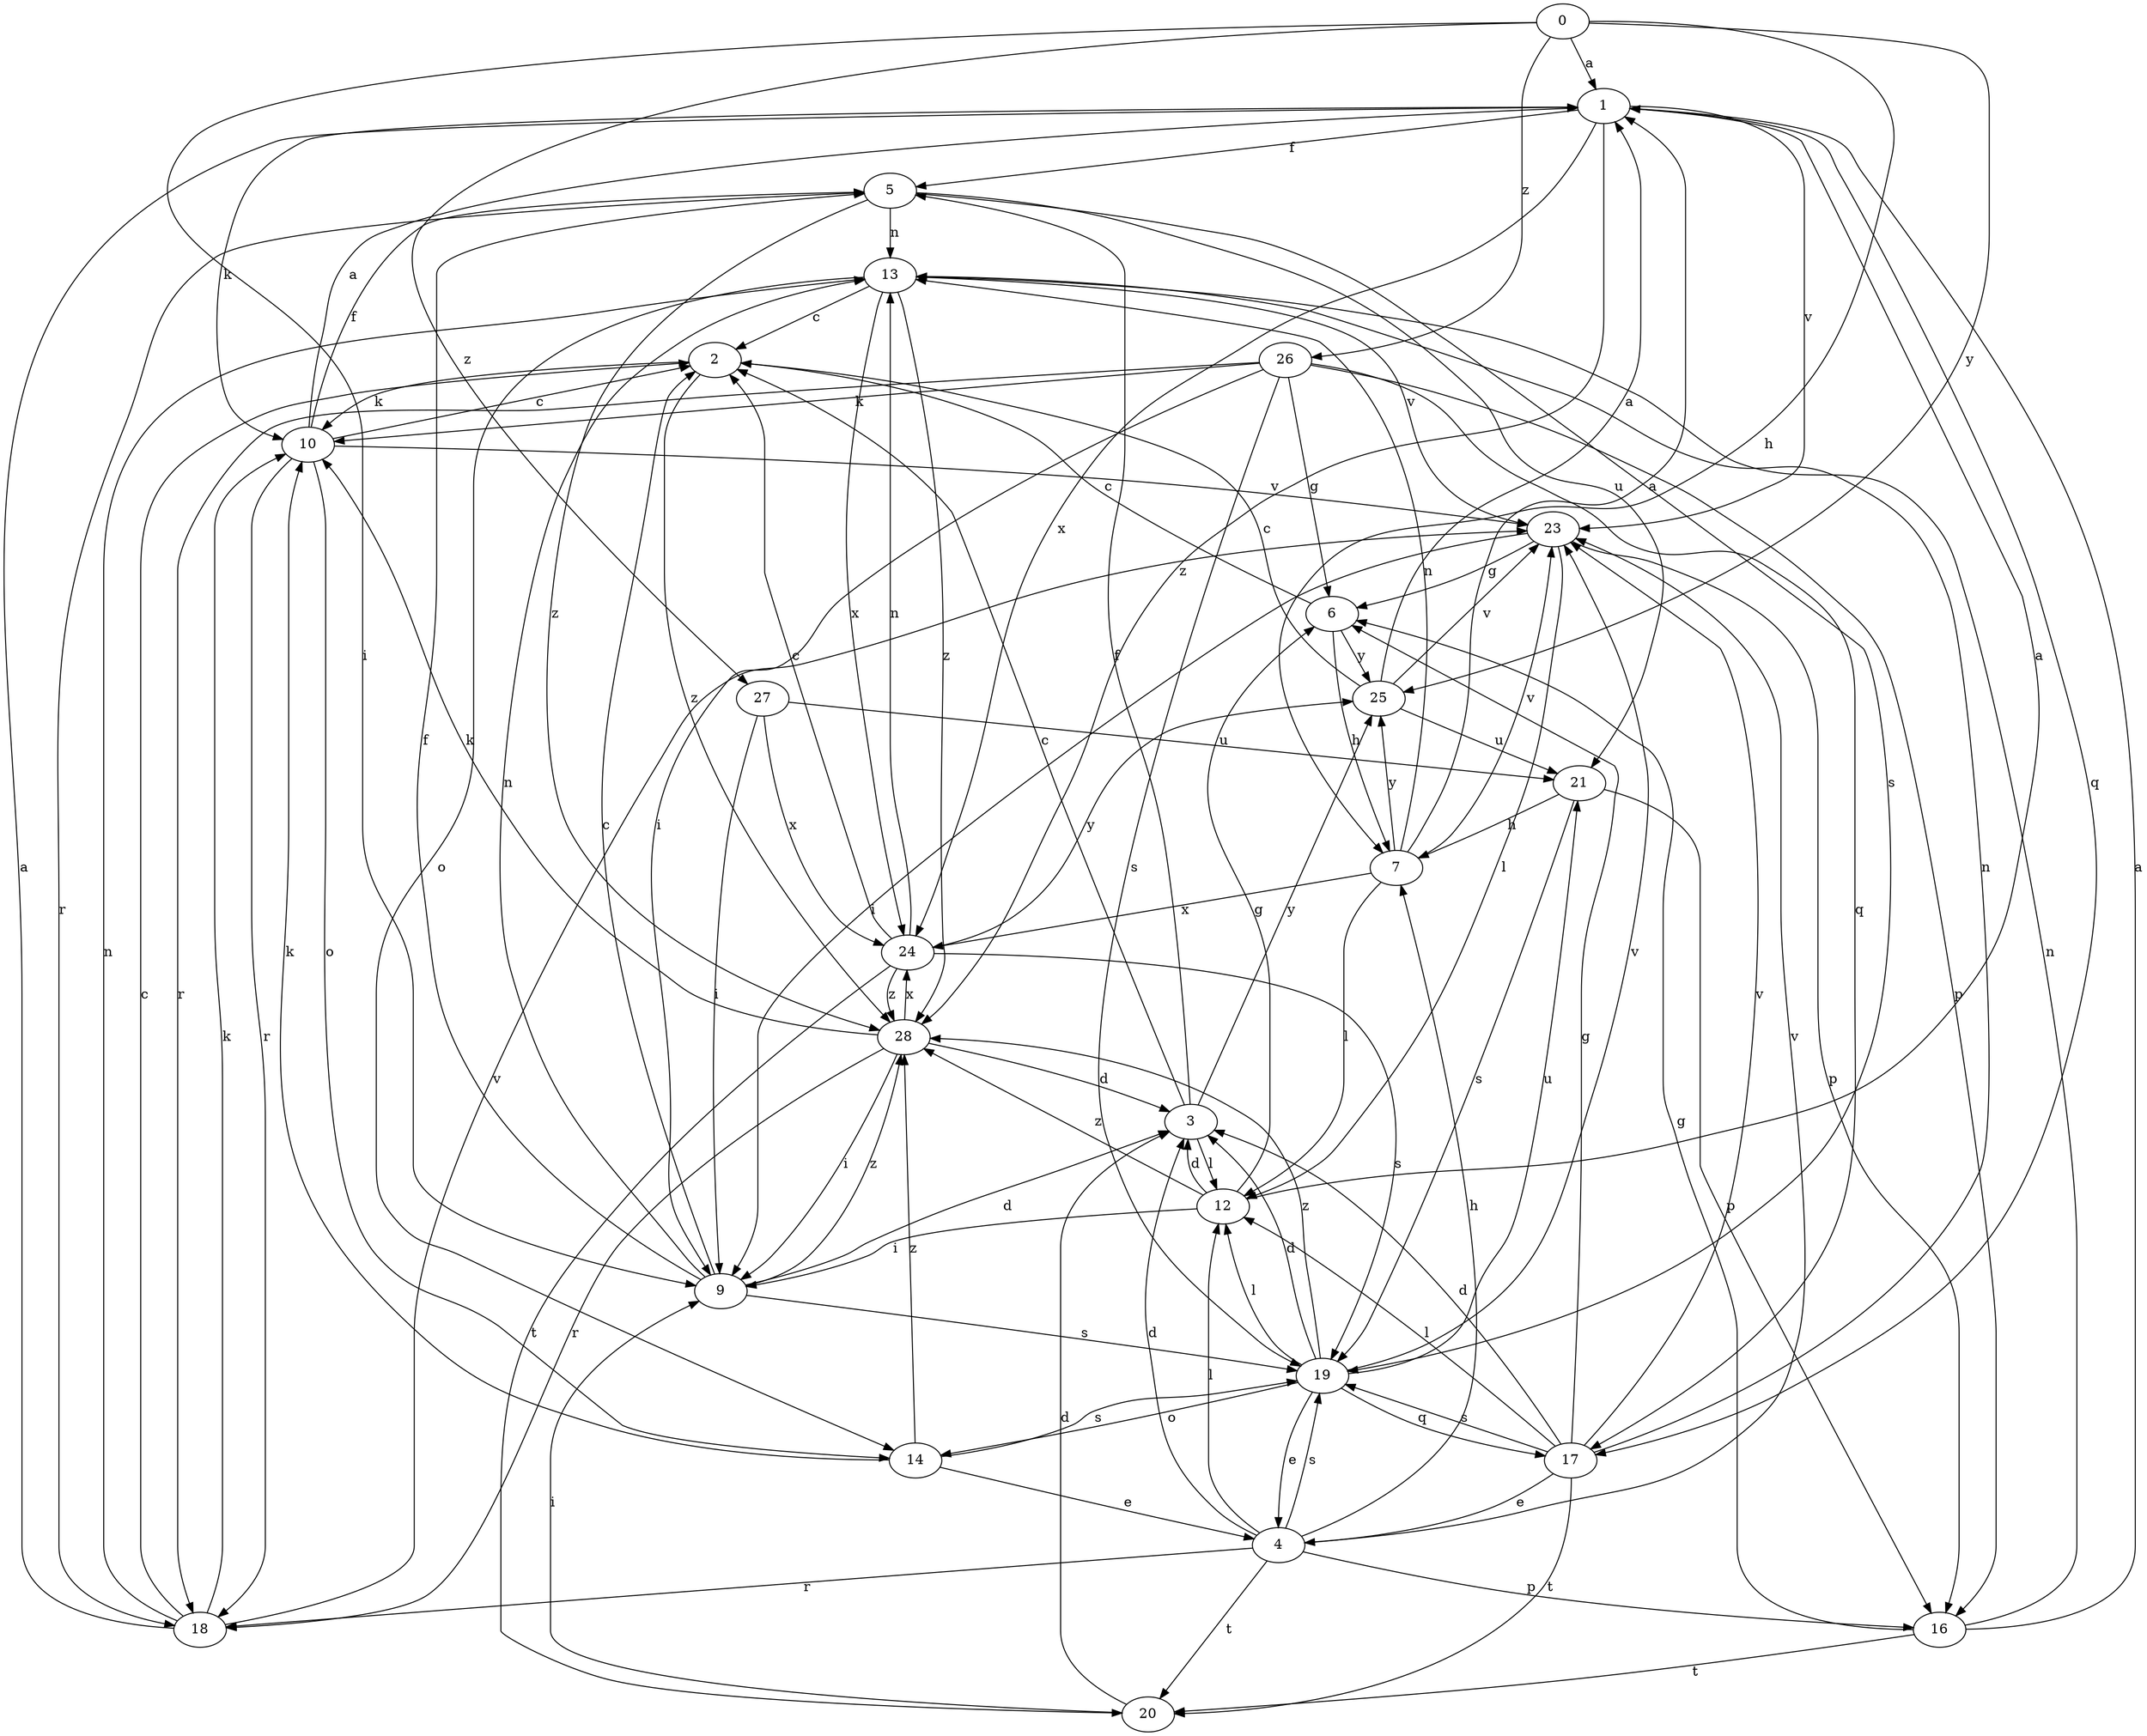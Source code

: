 strict digraph  {
0;
1;
2;
3;
4;
5;
6;
7;
9;
10;
12;
13;
14;
16;
17;
18;
19;
20;
21;
23;
24;
25;
26;
27;
28;
0 -> 1  [label=a];
0 -> 7  [label=h];
0 -> 9  [label=i];
0 -> 25  [label=y];
0 -> 26  [label=z];
0 -> 27  [label=z];
1 -> 5  [label=f];
1 -> 10  [label=k];
1 -> 17  [label=q];
1 -> 23  [label=v];
1 -> 24  [label=x];
1 -> 28  [label=z];
2 -> 10  [label=k];
2 -> 28  [label=z];
3 -> 2  [label=c];
3 -> 5  [label=f];
3 -> 12  [label=l];
3 -> 25  [label=y];
4 -> 3  [label=d];
4 -> 7  [label=h];
4 -> 12  [label=l];
4 -> 16  [label=p];
4 -> 18  [label=r];
4 -> 19  [label=s];
4 -> 20  [label=t];
4 -> 23  [label=v];
5 -> 13  [label=n];
5 -> 18  [label=r];
5 -> 19  [label=s];
5 -> 21  [label=u];
5 -> 28  [label=z];
6 -> 2  [label=c];
6 -> 7  [label=h];
6 -> 25  [label=y];
7 -> 1  [label=a];
7 -> 12  [label=l];
7 -> 13  [label=n];
7 -> 23  [label=v];
7 -> 24  [label=x];
7 -> 25  [label=y];
9 -> 2  [label=c];
9 -> 3  [label=d];
9 -> 5  [label=f];
9 -> 13  [label=n];
9 -> 19  [label=s];
9 -> 28  [label=z];
10 -> 1  [label=a];
10 -> 2  [label=c];
10 -> 5  [label=f];
10 -> 14  [label=o];
10 -> 18  [label=r];
10 -> 23  [label=v];
12 -> 1  [label=a];
12 -> 3  [label=d];
12 -> 6  [label=g];
12 -> 9  [label=i];
12 -> 28  [label=z];
13 -> 2  [label=c];
13 -> 14  [label=o];
13 -> 23  [label=v];
13 -> 24  [label=x];
13 -> 28  [label=z];
14 -> 4  [label=e];
14 -> 10  [label=k];
14 -> 19  [label=s];
14 -> 28  [label=z];
16 -> 1  [label=a];
16 -> 6  [label=g];
16 -> 13  [label=n];
16 -> 20  [label=t];
17 -> 3  [label=d];
17 -> 4  [label=e];
17 -> 6  [label=g];
17 -> 12  [label=l];
17 -> 13  [label=n];
17 -> 19  [label=s];
17 -> 20  [label=t];
17 -> 23  [label=v];
18 -> 1  [label=a];
18 -> 2  [label=c];
18 -> 10  [label=k];
18 -> 13  [label=n];
18 -> 23  [label=v];
19 -> 3  [label=d];
19 -> 4  [label=e];
19 -> 12  [label=l];
19 -> 14  [label=o];
19 -> 17  [label=q];
19 -> 21  [label=u];
19 -> 23  [label=v];
19 -> 28  [label=z];
20 -> 3  [label=d];
20 -> 9  [label=i];
21 -> 7  [label=h];
21 -> 16  [label=p];
21 -> 19  [label=s];
23 -> 6  [label=g];
23 -> 9  [label=i];
23 -> 12  [label=l];
23 -> 16  [label=p];
24 -> 2  [label=c];
24 -> 13  [label=n];
24 -> 19  [label=s];
24 -> 20  [label=t];
24 -> 25  [label=y];
24 -> 28  [label=z];
25 -> 1  [label=a];
25 -> 2  [label=c];
25 -> 21  [label=u];
25 -> 23  [label=v];
26 -> 6  [label=g];
26 -> 9  [label=i];
26 -> 10  [label=k];
26 -> 16  [label=p];
26 -> 17  [label=q];
26 -> 18  [label=r];
26 -> 19  [label=s];
27 -> 9  [label=i];
27 -> 21  [label=u];
27 -> 24  [label=x];
28 -> 3  [label=d];
28 -> 9  [label=i];
28 -> 10  [label=k];
28 -> 18  [label=r];
28 -> 24  [label=x];
}
